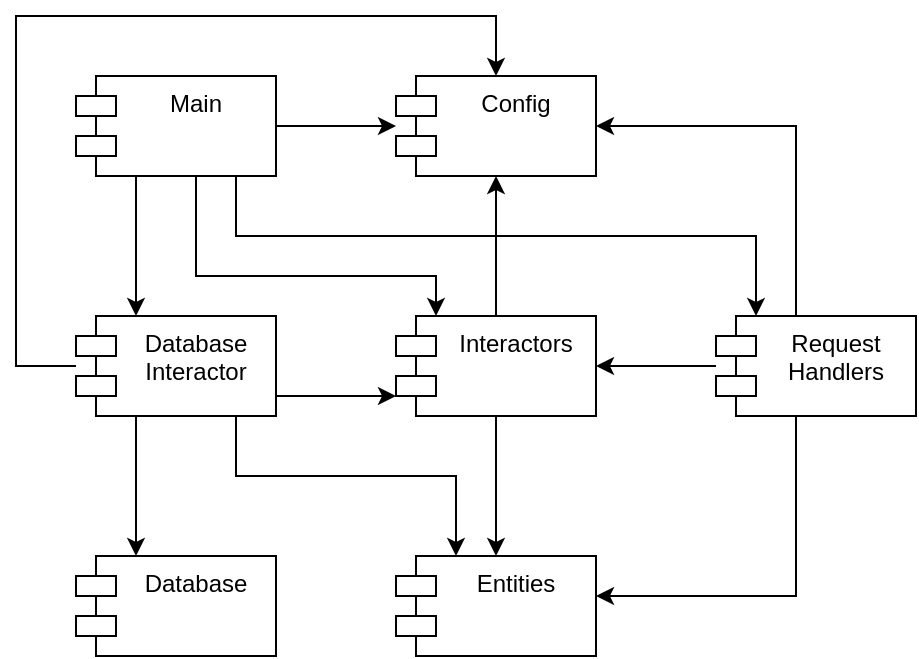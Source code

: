 <mxfile version="17.4.0" type="device"><diagram id="vrCDq0bFCVY3rUDKQa7B" name="Page-1"><mxGraphModel dx="781" dy="451" grid="1" gridSize="10" guides="1" tooltips="1" connect="1" arrows="1" fold="1" page="1" pageScale="1" pageWidth="827" pageHeight="1169" math="0" shadow="0"><root><mxCell id="0"/><mxCell id="1" parent="0"/><mxCell id="NFpcm7SAr2ZSZJd8K--V-1" value="Config" style="shape=module;align=left;spacingLeft=20;align=center;verticalAlign=top;" parent="1" vertex="1"><mxGeometry x="350" y="200" width="100" height="50" as="geometry"/></mxCell><mxCell id="NFpcm7SAr2ZSZJd8K--V-7" style="edgeStyle=orthogonalEdgeStyle;rounded=0;orthogonalLoop=1;jettySize=auto;html=1;" parent="1" source="NFpcm7SAr2ZSZJd8K--V-2" target="NFpcm7SAr2ZSZJd8K--V-1" edge="1"><mxGeometry relative="1" as="geometry"><Array as="points"><mxPoint x="220" y="225"/></Array></mxGeometry></mxCell><mxCell id="NFpcm7SAr2ZSZJd8K--V-19" style="edgeStyle=orthogonalEdgeStyle;rounded=0;orthogonalLoop=1;jettySize=auto;html=1;" parent="1" source="NFpcm7SAr2ZSZJd8K--V-2" target="NFpcm7SAr2ZSZJd8K--V-13" edge="1"><mxGeometry relative="1" as="geometry"><Array as="points"><mxPoint x="250" y="300"/><mxPoint x="370" y="300"/></Array></mxGeometry></mxCell><mxCell id="NFpcm7SAr2ZSZJd8K--V-20" style="edgeStyle=orthogonalEdgeStyle;rounded=0;orthogonalLoop=1;jettySize=auto;html=1;exitX=0.5;exitY=1;exitDx=0;exitDy=0;" parent="1" source="NFpcm7SAr2ZSZJd8K--V-2" target="NFpcm7SAr2ZSZJd8K--V-3" edge="1"><mxGeometry relative="1" as="geometry"><Array as="points"><mxPoint x="220" y="250"/></Array></mxGeometry></mxCell><mxCell id="NFpcm7SAr2ZSZJd8K--V-22" style="edgeStyle=orthogonalEdgeStyle;rounded=0;orthogonalLoop=1;jettySize=auto;html=1;" parent="1" source="NFpcm7SAr2ZSZJd8K--V-2" target="NFpcm7SAr2ZSZJd8K--V-16" edge="1"><mxGeometry relative="1" as="geometry"><Array as="points"><mxPoint x="270" y="280"/><mxPoint x="530" y="280"/></Array></mxGeometry></mxCell><mxCell id="NFpcm7SAr2ZSZJd8K--V-2" value="Main" style="shape=module;align=left;spacingLeft=20;align=center;verticalAlign=top;" parent="1" vertex="1"><mxGeometry x="190" y="200" width="100" height="50" as="geometry"/></mxCell><mxCell id="NFpcm7SAr2ZSZJd8K--V-8" style="edgeStyle=orthogonalEdgeStyle;rounded=0;orthogonalLoop=1;jettySize=auto;html=1;" parent="1" source="NFpcm7SAr2ZSZJd8K--V-3" target="NFpcm7SAr2ZSZJd8K--V-1" edge="1"><mxGeometry relative="1" as="geometry"><Array as="points"><mxPoint x="160" y="345"/><mxPoint x="160" y="170"/><mxPoint x="400" y="170"/></Array></mxGeometry></mxCell><mxCell id="NFpcm7SAr2ZSZJd8K--V-10" style="edgeStyle=orthogonalEdgeStyle;rounded=0;orthogonalLoop=1;jettySize=auto;html=1;" parent="1" source="NFpcm7SAr2ZSZJd8K--V-3" target="NFpcm7SAr2ZSZJd8K--V-4" edge="1"><mxGeometry relative="1" as="geometry"><Array as="points"><mxPoint x="220" y="390"/><mxPoint x="220" y="390"/></Array></mxGeometry></mxCell><mxCell id="NFpcm7SAr2ZSZJd8K--V-12" style="edgeStyle=orthogonalEdgeStyle;rounded=0;orthogonalLoop=1;jettySize=auto;html=1;" parent="1" source="NFpcm7SAr2ZSZJd8K--V-3" target="NFpcm7SAr2ZSZJd8K--V-11" edge="1"><mxGeometry relative="1" as="geometry"><Array as="points"><mxPoint x="270" y="400"/><mxPoint x="380" y="400"/></Array></mxGeometry></mxCell><mxCell id="NFpcm7SAr2ZSZJd8K--V-21" style="edgeStyle=orthogonalEdgeStyle;rounded=0;orthogonalLoop=1;jettySize=auto;html=1;" parent="1" source="NFpcm7SAr2ZSZJd8K--V-3" target="NFpcm7SAr2ZSZJd8K--V-13" edge="1"><mxGeometry relative="1" as="geometry"><Array as="points"><mxPoint x="320" y="360"/><mxPoint x="320" y="360"/></Array></mxGeometry></mxCell><mxCell id="NFpcm7SAr2ZSZJd8K--V-3" value="Database&#10;Interactor" style="shape=module;align=left;spacingLeft=20;align=center;verticalAlign=top;" parent="1" vertex="1"><mxGeometry x="190" y="320" width="100" height="50" as="geometry"/></mxCell><mxCell id="NFpcm7SAr2ZSZJd8K--V-4" value="Database" style="shape=module;align=left;spacingLeft=20;align=center;verticalAlign=top;" parent="1" vertex="1"><mxGeometry x="190" y="440" width="100" height="50" as="geometry"/></mxCell><mxCell id="NFpcm7SAr2ZSZJd8K--V-11" value="Entities" style="shape=module;align=left;spacingLeft=20;align=center;verticalAlign=top;" parent="1" vertex="1"><mxGeometry x="350" y="440" width="100" height="50" as="geometry"/></mxCell><mxCell id="NFpcm7SAr2ZSZJd8K--V-14" style="edgeStyle=orthogonalEdgeStyle;rounded=0;orthogonalLoop=1;jettySize=auto;html=1;" parent="1" source="NFpcm7SAr2ZSZJd8K--V-13" target="NFpcm7SAr2ZSZJd8K--V-11" edge="1"><mxGeometry relative="1" as="geometry"><Array as="points"><mxPoint x="400" y="440"/><mxPoint x="400" y="440"/></Array></mxGeometry></mxCell><mxCell id="NFpcm7SAr2ZSZJd8K--V-18" style="edgeStyle=orthogonalEdgeStyle;rounded=0;orthogonalLoop=1;jettySize=auto;html=1;" parent="1" source="NFpcm7SAr2ZSZJd8K--V-13" target="NFpcm7SAr2ZSZJd8K--V-1" edge="1"><mxGeometry relative="1" as="geometry"><Array as="points"><mxPoint x="400" y="230"/><mxPoint x="400" y="230"/></Array></mxGeometry></mxCell><mxCell id="NFpcm7SAr2ZSZJd8K--V-13" value="Interactors" style="shape=module;align=left;spacingLeft=20;align=center;verticalAlign=top;" parent="1" vertex="1"><mxGeometry x="350" y="320" width="100" height="50" as="geometry"/></mxCell><mxCell id="NFpcm7SAr2ZSZJd8K--V-17" style="edgeStyle=orthogonalEdgeStyle;rounded=0;orthogonalLoop=1;jettySize=auto;html=1;" parent="1" source="NFpcm7SAr2ZSZJd8K--V-16" target="NFpcm7SAr2ZSZJd8K--V-13" edge="1"><mxGeometry relative="1" as="geometry"/></mxCell><mxCell id="NFpcm7SAr2ZSZJd8K--V-28" style="edgeStyle=orthogonalEdgeStyle;rounded=0;orthogonalLoop=1;jettySize=auto;html=1;" parent="1" source="NFpcm7SAr2ZSZJd8K--V-16" target="NFpcm7SAr2ZSZJd8K--V-11" edge="1"><mxGeometry relative="1" as="geometry"><Array as="points"><mxPoint x="550" y="460"/></Array></mxGeometry></mxCell><mxCell id="NFpcm7SAr2ZSZJd8K--V-29" style="edgeStyle=orthogonalEdgeStyle;rounded=0;orthogonalLoop=1;jettySize=auto;html=1;" parent="1" source="NFpcm7SAr2ZSZJd8K--V-16" target="NFpcm7SAr2ZSZJd8K--V-1" edge="1"><mxGeometry relative="1" as="geometry"><Array as="points"><mxPoint x="550" y="225"/></Array></mxGeometry></mxCell><mxCell id="NFpcm7SAr2ZSZJd8K--V-16" value="Request&#10;Handlers" style="shape=module;align=left;spacingLeft=20;align=center;verticalAlign=top;" parent="1" vertex="1"><mxGeometry x="510" y="320" width="100" height="50" as="geometry"/></mxCell></root></mxGraphModel></diagram></mxfile>
